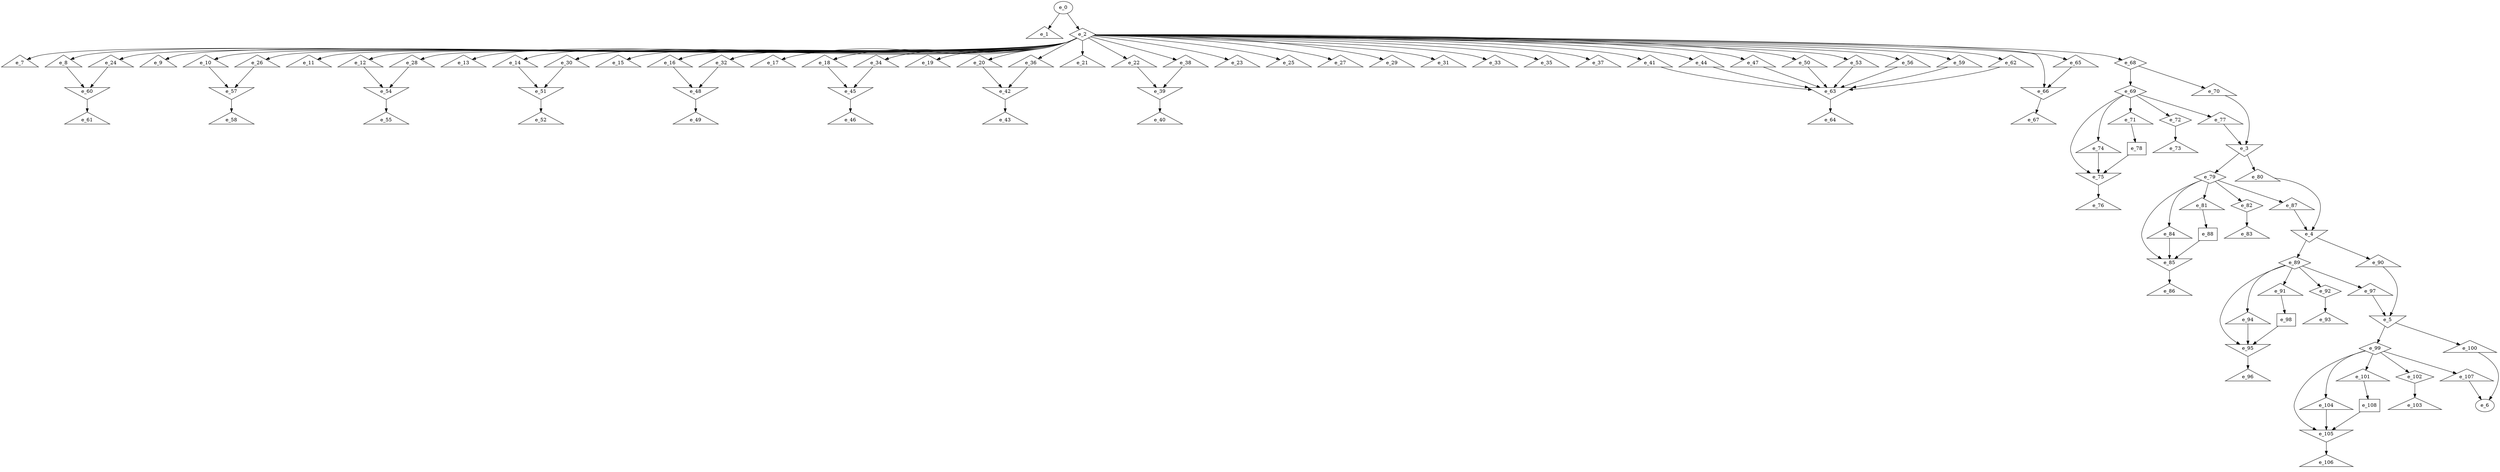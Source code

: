 digraph control_path {
  e_0: entry_node : n ;
  e_1 [shape = triangle];
  e_2 [shape = diamond];
  e_3 [shape = invtriangle];
  e_4 [shape = invtriangle];
  e_5 [shape = invtriangle];
  e_6: exit_node : s ;
  e_7 [shape = triangle];
  e_8 [shape = triangle];
  e_9 [shape = triangle];
  e_10 [shape = triangle];
  e_11 [shape = triangle];
  e_12 [shape = triangle];
  e_13 [shape = triangle];
  e_14 [shape = triangle];
  e_15 [shape = triangle];
  e_16 [shape = triangle];
  e_17 [shape = triangle];
  e_18 [shape = triangle];
  e_19 [shape = triangle];
  e_20 [shape = triangle];
  e_21 [shape = triangle];
  e_22 [shape = triangle];
  e_23 [shape = triangle];
  e_24 [shape = triangle];
  e_25 [shape = triangle];
  e_26 [shape = triangle];
  e_27 [shape = triangle];
  e_28 [shape = triangle];
  e_29 [shape = triangle];
  e_30 [shape = triangle];
  e_31 [shape = triangle];
  e_32 [shape = triangle];
  e_33 [shape = triangle];
  e_34 [shape = triangle];
  e_35 [shape = triangle];
  e_36 [shape = triangle];
  e_37 [shape = triangle];
  e_38 [shape = triangle];
  e_39 [shape = invtriangle];
  e_40 [shape = triangle];
  e_41 [shape = triangle];
  e_42 [shape = invtriangle];
  e_43 [shape = triangle];
  e_44 [shape = triangle];
  e_45 [shape = invtriangle];
  e_46 [shape = triangle];
  e_47 [shape = triangle];
  e_48 [shape = invtriangle];
  e_49 [shape = triangle];
  e_50 [shape = triangle];
  e_51 [shape = invtriangle];
  e_52 [shape = triangle];
  e_53 [shape = triangle];
  e_54 [shape = invtriangle];
  e_55 [shape = triangle];
  e_56 [shape = triangle];
  e_57 [shape = invtriangle];
  e_58 [shape = triangle];
  e_59 [shape = triangle];
  e_60 [shape = invtriangle];
  e_61 [shape = triangle];
  e_62 [shape = triangle];
  e_63 [shape = invtriangle];
  e_64 [shape = triangle];
  e_65 [shape = triangle];
  e_66 [shape = invtriangle];
  e_67 [shape = triangle];
  e_68 [shape = diamond];
  e_69 [shape = diamond];
  e_70 [shape = triangle];
  e_71 [shape = triangle];
  e_72 [shape = diamond];
  e_73 [shape = triangle];
  e_74 [shape = triangle];
  e_75 [shape = invtriangle];
  e_76 [shape = triangle];
  e_77 [shape = triangle];
  e_78 [shape = dot];
  e_79 [shape = diamond];
  e_80 [shape = triangle];
  e_81 [shape = triangle];
  e_82 [shape = diamond];
  e_83 [shape = triangle];
  e_84 [shape = triangle];
  e_85 [shape = invtriangle];
  e_86 [shape = triangle];
  e_87 [shape = triangle];
  e_88 [shape = dot];
  e_89 [shape = diamond];
  e_90 [shape = triangle];
  e_91 [shape = triangle];
  e_92 [shape = diamond];
  e_93 [shape = triangle];
  e_94 [shape = triangle];
  e_95 [shape = invtriangle];
  e_96 [shape = triangle];
  e_97 [shape = triangle];
  e_98 [shape = dot];
  e_99 [shape = diamond];
  e_100 [shape = triangle];
  e_101 [shape = triangle];
  e_102 [shape = diamond];
  e_103 [shape = triangle];
  e_104 [shape = triangle];
  e_105 [shape = invtriangle];
  e_106 [shape = triangle];
  e_107 [shape = triangle];
  e_108 [shape = dot];
  e_0 -> e_1;
  e_0 -> e_2;
  e_70 -> e_3;
  e_77 -> e_3;
  e_80 -> e_4;
  e_87 -> e_4;
  e_90 -> e_5;
  e_97 -> e_5;
  e_100 -> e_6;
  e_107 -> e_6;
  e_2 -> e_7;
  e_2 -> e_8;
  e_2 -> e_9;
  e_2 -> e_10;
  e_2 -> e_11;
  e_2 -> e_12;
  e_2 -> e_13;
  e_2 -> e_14;
  e_2 -> e_15;
  e_2 -> e_16;
  e_2 -> e_17;
  e_2 -> e_18;
  e_2 -> e_19;
  e_2 -> e_20;
  e_2 -> e_21;
  e_2 -> e_22;
  e_2 -> e_23;
  e_2 -> e_24;
  e_2 -> e_25;
  e_2 -> e_26;
  e_2 -> e_27;
  e_2 -> e_28;
  e_2 -> e_29;
  e_2 -> e_30;
  e_2 -> e_31;
  e_2 -> e_32;
  e_2 -> e_33;
  e_2 -> e_34;
  e_2 -> e_35;
  e_2 -> e_36;
  e_2 -> e_37;
  e_2 -> e_38;
  e_38 -> e_39;
  e_22 -> e_39;
  e_39 -> e_40;
  e_2 -> e_41;
  e_36 -> e_42;
  e_20 -> e_42;
  e_42 -> e_43;
  e_2 -> e_44;
  e_34 -> e_45;
  e_18 -> e_45;
  e_45 -> e_46;
  e_2 -> e_47;
  e_32 -> e_48;
  e_16 -> e_48;
  e_48 -> e_49;
  e_2 -> e_50;
  e_30 -> e_51;
  e_14 -> e_51;
  e_51 -> e_52;
  e_2 -> e_53;
  e_28 -> e_54;
  e_12 -> e_54;
  e_54 -> e_55;
  e_2 -> e_56;
  e_26 -> e_57;
  e_10 -> e_57;
  e_57 -> e_58;
  e_2 -> e_59;
  e_8 -> e_60;
  e_24 -> e_60;
  e_60 -> e_61;
  e_2 -> e_62;
  e_41 -> e_63;
  e_44 -> e_63;
  e_47 -> e_63;
  e_50 -> e_63;
  e_53 -> e_63;
  e_56 -> e_63;
  e_59 -> e_63;
  e_62 -> e_63;
  e_63 -> e_64;
  e_2 -> e_65;
  e_2 -> e_66;
  e_65 -> e_66;
  e_66 -> e_67;
  e_2 -> e_68;
  e_68 -> e_69;
  e_68 -> e_70;
  e_69 -> e_71;
  e_69 -> e_72;
  e_72 -> e_73;
  e_69 -> e_74;
  e_69 -> e_75;
  e_74 -> e_75;
  e_78 -> e_75;
  e_75 -> e_76;
  e_69 -> e_77;
  e_71 -> e_78;
  e_3 -> e_79;
  e_3 -> e_80;
  e_79 -> e_81;
  e_79 -> e_82;
  e_82 -> e_83;
  e_79 -> e_84;
  e_79 -> e_85;
  e_84 -> e_85;
  e_88 -> e_85;
  e_85 -> e_86;
  e_79 -> e_87;
  e_81 -> e_88;
  e_4 -> e_89;
  e_4 -> e_90;
  e_89 -> e_91;
  e_89 -> e_92;
  e_92 -> e_93;
  e_89 -> e_94;
  e_89 -> e_95;
  e_94 -> e_95;
  e_98 -> e_95;
  e_95 -> e_96;
  e_89 -> e_97;
  e_91 -> e_98;
  e_5 -> e_99;
  e_5 -> e_100;
  e_99 -> e_101;
  e_99 -> e_102;
  e_102 -> e_103;
  e_99 -> e_104;
  e_99 -> e_105;
  e_104 -> e_105;
  e_108 -> e_105;
  e_105 -> e_106;
  e_99 -> e_107;
  e_101 -> e_108;
}
